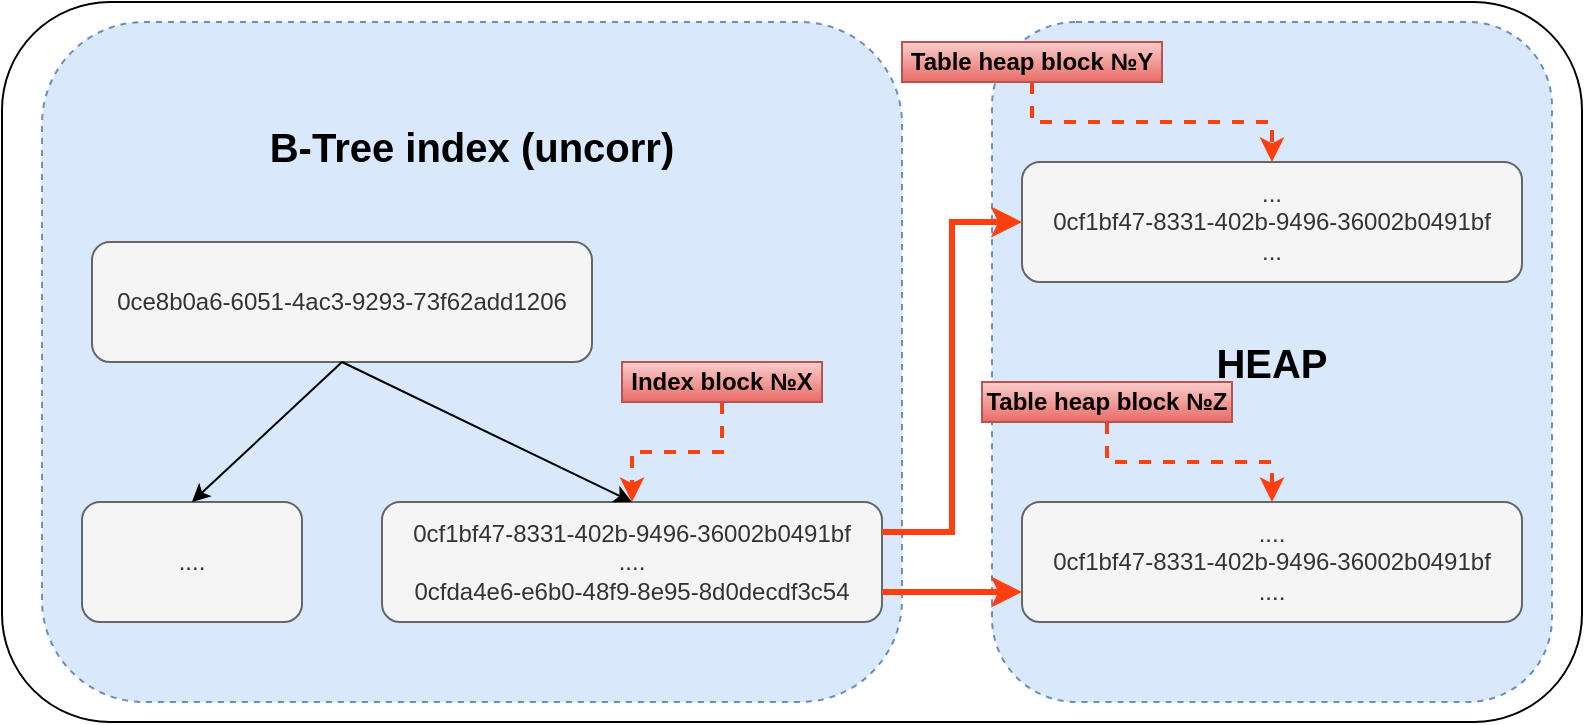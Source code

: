 <mxfile version="14.8.0" type="github">
  <diagram id="DbPqMILzg-7weG4GWjl4" name="Page-1">
    <mxGraphModel dx="1132" dy="1865" grid="1" gridSize="10" guides="1" tooltips="1" connect="1" arrows="1" fold="1" page="1" pageScale="1" pageWidth="850" pageHeight="1100" math="0" shadow="0">
      <root>
        <mxCell id="0" />
        <mxCell id="1" parent="0" />
        <mxCell id="mj10lTI_VtpWvBjkAOqV-36" value="" style="rounded=1;whiteSpace=wrap;html=1;" parent="1" vertex="1">
          <mxGeometry x="150" y="-450" width="790" height="360" as="geometry" />
        </mxCell>
        <mxCell id="mj10lTI_VtpWvBjkAOqV-26" value="&lt;div style=&quot;font-size: 20px&quot;&gt;&lt;font style=&quot;font-size: 20px&quot;&gt;&lt;b&gt;B-Tree index (uncorr)&lt;br&gt;&lt;/b&gt;&lt;/font&gt;&lt;/div&gt;&lt;div style=&quot;font-size: 20px&quot;&gt;&lt;font style=&quot;font-size: 20px&quot;&gt;&lt;b&gt;&lt;br&gt;&lt;/b&gt;&lt;/font&gt;&lt;/div&gt;&lt;div style=&quot;font-size: 20px&quot;&gt;&lt;font style=&quot;font-size: 20px&quot;&gt;&lt;b&gt;&lt;br&gt;&lt;/b&gt;&lt;/font&gt;&lt;/div&gt;&lt;div style=&quot;font-size: 20px&quot;&gt;&lt;font style=&quot;font-size: 20px&quot;&gt;&lt;b&gt;&lt;br&gt;&lt;/b&gt;&lt;/font&gt;&lt;/div&gt;&lt;div style=&quot;font-size: 20px&quot;&gt;&lt;font style=&quot;font-size: 20px&quot;&gt;&lt;b&gt;&lt;br&gt;&lt;/b&gt;&lt;/font&gt;&lt;/div&gt;&lt;div style=&quot;font-size: 20px&quot;&gt;&lt;font style=&quot;font-size: 20px&quot;&gt;&lt;b&gt;&lt;br&gt;&lt;/b&gt;&lt;/font&gt;&lt;/div&gt;&lt;div style=&quot;font-size: 20px&quot;&gt;&lt;font style=&quot;font-size: 20px&quot;&gt;&lt;b&gt;&lt;br&gt;&lt;/b&gt;&lt;/font&gt;&lt;/div&gt;&lt;div style=&quot;font-size: 20px&quot;&gt;&lt;font style=&quot;font-size: 20px&quot;&gt;&lt;b&gt;&lt;br&gt;&lt;/b&gt;&lt;/font&gt;&lt;/div&gt;&lt;div style=&quot;font-size: 20px&quot;&gt;&lt;font style=&quot;font-size: 20px&quot;&gt;&lt;b&gt;&lt;br&gt;&lt;/b&gt;&lt;/font&gt;&lt;/div&gt;&lt;div style=&quot;font-size: 20px&quot;&gt;&lt;font style=&quot;font-size: 20px&quot;&gt;&lt;b&gt;&lt;br&gt;&lt;/b&gt;&lt;/font&gt;&lt;/div&gt;" style="rounded=1;whiteSpace=wrap;html=1;dashed=1;fillColor=#dae8fc;strokeColor=#6c8ebf;" parent="1" vertex="1">
          <mxGeometry x="170" y="-440" width="430" height="340" as="geometry" />
        </mxCell>
        <mxCell id="mj10lTI_VtpWvBjkAOqV-27" value="0ce8b0a6-6051-4ac3-9293-73f62add1206" style="rounded=1;whiteSpace=wrap;html=1;fillColor=#f5f5f5;strokeColor=#666666;fontColor=#333333;" parent="1" vertex="1">
          <mxGeometry x="195" y="-330" width="250" height="60" as="geometry" />
        </mxCell>
        <mxCell id="mj10lTI_VtpWvBjkAOqV-28" value="...." style="rounded=1;whiteSpace=wrap;html=1;fillColor=#f5f5f5;strokeColor=#666666;fontColor=#333333;" parent="1" vertex="1">
          <mxGeometry x="190" y="-200" width="110" height="60" as="geometry" />
        </mxCell>
        <mxCell id="mj10lTI_VtpWvBjkAOqV-29" value="&lt;div&gt;0cf1bf47-8331-402b-9496-36002b0491bf&lt;br&gt;&lt;/div&gt;&lt;div&gt;....&lt;br&gt;&lt;/div&gt;&lt;div&gt;0cfda4e6-e6b0-48f9-8e95-8d0decdf3c54&lt;br&gt;&lt;/div&gt;" style="rounded=1;whiteSpace=wrap;html=1;fillColor=#f5f5f5;strokeColor=#666666;fontColor=#333333;" parent="1" vertex="1">
          <mxGeometry x="340" y="-200" width="250" height="60" as="geometry" />
        </mxCell>
        <mxCell id="mj10lTI_VtpWvBjkAOqV-30" value="" style="endArrow=classic;html=1;exitX=0.5;exitY=1;exitDx=0;exitDy=0;entryX=0.5;entryY=0;entryDx=0;entryDy=0;" parent="1" source="mj10lTI_VtpWvBjkAOqV-27" edge="1" target="mj10lTI_VtpWvBjkAOqV-28">
          <mxGeometry width="50" height="50" relative="1" as="geometry">
            <mxPoint x="480" y="-10" as="sourcePoint" />
            <mxPoint x="180" y="-200" as="targetPoint" />
          </mxGeometry>
        </mxCell>
        <mxCell id="mj10lTI_VtpWvBjkAOqV-31" value="" style="endArrow=classic;html=1;exitX=0.5;exitY=1;exitDx=0;exitDy=0;entryX=0.5;entryY=0;entryDx=0;entryDy=0;" parent="1" source="mj10lTI_VtpWvBjkAOqV-27" target="mj10lTI_VtpWvBjkAOqV-29" edge="1">
          <mxGeometry width="50" height="50" relative="1" as="geometry">
            <mxPoint x="350" y="-260" as="sourcePoint" />
            <mxPoint x="190" y="-190" as="targetPoint" />
          </mxGeometry>
        </mxCell>
        <mxCell id="mj10lTI_VtpWvBjkAOqV-33" value="&lt;b&gt;&lt;font style=&quot;font-size: 20px&quot;&gt;HEAP&lt;/font&gt;&lt;/b&gt;" style="rounded=1;whiteSpace=wrap;html=1;dashed=1;fillColor=#dae8fc;strokeColor=#6c8ebf;" parent="1" vertex="1">
          <mxGeometry x="645" y="-440" width="280" height="340" as="geometry" />
        </mxCell>
        <mxCell id="mj10lTI_VtpWvBjkAOqV-34" value="&lt;div&gt;...&lt;br&gt;&lt;/div&gt;&lt;div&gt;0cf1bf47-8331-402b-9496-36002b0491bf&lt;/div&gt;&lt;div&gt;...&lt;br&gt;&lt;/div&gt;" style="rounded=1;whiteSpace=wrap;html=1;fillColor=#f5f5f5;strokeColor=#666666;fontColor=#333333;" parent="1" vertex="1">
          <mxGeometry x="660" y="-370" width="250" height="60" as="geometry" />
        </mxCell>
        <mxCell id="mj10lTI_VtpWvBjkAOqV-35" value="&lt;div&gt;....&lt;br&gt;&lt;/div&gt;&lt;div&gt;0cf1bf47-8331-402b-9496-36002b0491bf&lt;/div&gt;&lt;div&gt;....&lt;br&gt;&lt;/div&gt;" style="rounded=1;whiteSpace=wrap;html=1;fillColor=#f5f5f5;strokeColor=#666666;fontColor=#333333;" parent="1" vertex="1">
          <mxGeometry x="660" y="-200" width="250" height="60" as="geometry" />
        </mxCell>
        <mxCell id="mj10lTI_VtpWvBjkAOqV-37" style="edgeStyle=orthogonalEdgeStyle;rounded=0;orthogonalLoop=1;jettySize=auto;html=1;exitX=1;exitY=0.25;exitDx=0;exitDy=0;entryX=0;entryY=0.5;entryDx=0;entryDy=0;strokeWidth=3;strokeColor=#FF3F0F;" parent="1" source="mj10lTI_VtpWvBjkAOqV-29" target="mj10lTI_VtpWvBjkAOqV-34" edge="1">
          <mxGeometry relative="1" as="geometry" />
        </mxCell>
        <mxCell id="mj10lTI_VtpWvBjkAOqV-38" style="edgeStyle=orthogonalEdgeStyle;rounded=0;orthogonalLoop=1;jettySize=auto;html=1;exitX=1;exitY=0.75;exitDx=0;exitDy=0;entryX=0;entryY=0.75;entryDx=0;entryDy=0;strokeWidth=3;strokeColor=#FF3F0F;" parent="1" source="mj10lTI_VtpWvBjkAOqV-29" target="mj10lTI_VtpWvBjkAOqV-35" edge="1">
          <mxGeometry relative="1" as="geometry" />
        </mxCell>
        <mxCell id="mj10lTI_VtpWvBjkAOqV-43" style="edgeStyle=orthogonalEdgeStyle;rounded=0;orthogonalLoop=1;jettySize=auto;html=1;exitX=0.5;exitY=1;exitDx=0;exitDy=0;strokeWidth=2;strokeColor=#FF3F0F;dashed=1;" parent="1" source="mj10lTI_VtpWvBjkAOqV-39" target="mj10lTI_VtpWvBjkAOqV-29" edge="1">
          <mxGeometry relative="1" as="geometry" />
        </mxCell>
        <mxCell id="mj10lTI_VtpWvBjkAOqV-39" value="&lt;b&gt;Index block №X&lt;/b&gt;" style="text;html=1;strokeColor=#b85450;fillColor=#f8cecc;align=center;verticalAlign=middle;whiteSpace=wrap;rounded=0;gradientColor=#ea6b66;" parent="1" vertex="1">
          <mxGeometry x="460" y="-270" width="100" height="20" as="geometry" />
        </mxCell>
        <mxCell id="mj10lTI_VtpWvBjkAOqV-45" style="edgeStyle=orthogonalEdgeStyle;rounded=0;orthogonalLoop=1;jettySize=auto;html=1;exitX=0.5;exitY=1;exitDx=0;exitDy=0;strokeWidth=2;strokeColor=#FF3F0F;dashed=1;" parent="1" source="mj10lTI_VtpWvBjkAOqV-44" target="mj10lTI_VtpWvBjkAOqV-34" edge="1">
          <mxGeometry relative="1" as="geometry" />
        </mxCell>
        <mxCell id="mj10lTI_VtpWvBjkAOqV-44" value="&lt;b&gt;Table heap block №Y&lt;/b&gt;" style="text;html=1;strokeColor=#b85450;fillColor=#f8cecc;align=center;verticalAlign=middle;whiteSpace=wrap;rounded=0;gradientColor=#ea6b66;" parent="1" vertex="1">
          <mxGeometry x="600" y="-430" width="130" height="20" as="geometry" />
        </mxCell>
        <mxCell id="mj10lTI_VtpWvBjkAOqV-48" style="edgeStyle=orthogonalEdgeStyle;rounded=0;orthogonalLoop=1;jettySize=auto;html=1;strokeColor=#FF3F0F;strokeWidth=2;dashed=1;" parent="1" source="mj10lTI_VtpWvBjkAOqV-47" target="mj10lTI_VtpWvBjkAOqV-35" edge="1">
          <mxGeometry relative="1" as="geometry" />
        </mxCell>
        <mxCell id="mj10lTI_VtpWvBjkAOqV-47" value="&lt;b&gt;Table heap block №Z&lt;/b&gt;" style="text;html=1;strokeColor=#b85450;fillColor=#f8cecc;align=center;verticalAlign=middle;whiteSpace=wrap;rounded=0;gradientColor=#ea6b66;" parent="1" vertex="1">
          <mxGeometry x="640" y="-260" width="125" height="20" as="geometry" />
        </mxCell>
      </root>
    </mxGraphModel>
  </diagram>
</mxfile>

